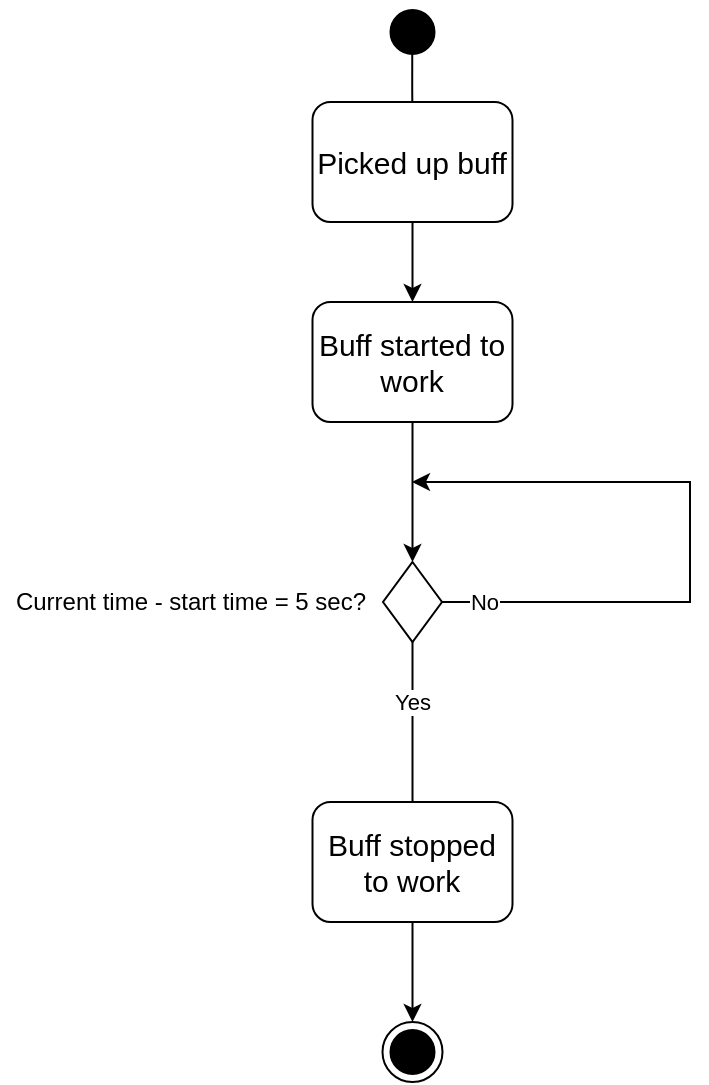 <mxfile version="14.0.1" type="device"><diagram name="Page-1" id="0783ab3e-0a74-02c8-0abd-f7b4e66b4bec"><mxGraphModel dx="1221" dy="1821" grid="1" gridSize="10" guides="1" tooltips="1" connect="1" arrows="1" fold="1" page="1" pageScale="1" pageWidth="850" pageHeight="1100" background="#ffffff" math="0" shadow="0"><root><mxCell id="0"/><mxCell id="1" parent="0"/><mxCell id="2jewNt7u4O6NCMeyscm1-2" value="" style="ellipse;html=1;shape=endState;fillColor=#000000;labelBackgroundColor=none;fontSize=14;fontColor=#000000;" parent="1" vertex="1"><mxGeometry x="306.25" y="440" width="30" height="30" as="geometry"/></mxCell><mxCell id="2jewNt7u4O6NCMeyscm1-3" value="" style="ellipse;html=1;shape=startState;fillColor=#000000;labelBackgroundColor=none;fontSize=14;fontColor=#000000;" parent="1" vertex="1"><mxGeometry x="306.25" y="-70" width="30" height="30" as="geometry"/></mxCell><mxCell id="2jewNt7u4O6NCMeyscm1-4" value="" style="edgeStyle=orthogonalEdgeStyle;html=1;verticalAlign=bottom;endArrow=open;endSize=8;fontSize=14;fontColor=#000000;exitX=0.496;exitY=0.802;exitDx=0;exitDy=0;exitPerimeter=0;" parent="1" source="2jewNt7u4O6NCMeyscm1-3" edge="1"><mxGeometry relative="1" as="geometry"><mxPoint x="321.25" y="-10" as="targetPoint"/></mxGeometry></mxCell><mxCell id="kHTxdyQi72PBqAIK17de-4" style="edgeStyle=orthogonalEdgeStyle;rounded=0;orthogonalLoop=1;jettySize=auto;html=1;entryX=0.5;entryY=0;entryDx=0;entryDy=0;" edge="1" parent="1" source="2jewNt7u4O6NCMeyscm1-5" target="kHTxdyQi72PBqAIK17de-2"><mxGeometry relative="1" as="geometry"/></mxCell><mxCell id="2jewNt7u4O6NCMeyscm1-5" value="&lt;font style=&quot;font-size: 15px&quot;&gt;Picked up buff&lt;/font&gt;" style="rounded=1;whiteSpace=wrap;html=1;labelBackgroundColor=none;strokeColor=#000000;fontSize=15;fontColor=#000000;" parent="1" vertex="1"><mxGeometry x="271.25" y="-20" width="100" height="60" as="geometry"/></mxCell><mxCell id="JWXYyAuxbb1Glua27L-h-6" value="Yes" style="edgeStyle=orthogonalEdgeStyle;rounded=0;orthogonalLoop=1;jettySize=auto;html=1;entryX=0.5;entryY=0;entryDx=0;entryDy=0;" parent="1" source="2jewNt7u4O6NCMeyscm1-27" target="JWXYyAuxbb1Glua27L-h-10" edge="1"><mxGeometry x="-0.4" relative="1" as="geometry"><mxPoint x="150" y="380" as="targetPoint"/><Array as="points"><mxPoint x="321" y="340"/><mxPoint x="321" y="340"/></Array><mxPoint as="offset"/></mxGeometry></mxCell><mxCell id="JWXYyAuxbb1Glua27L-h-7" style="edgeStyle=orthogonalEdgeStyle;rounded=0;orthogonalLoop=1;jettySize=auto;html=1;exitX=1;exitY=0.5;exitDx=0;exitDy=0;" parent="1" source="2jewNt7u4O6NCMeyscm1-27" edge="1"><mxGeometry relative="1" as="geometry"><mxPoint x="321" y="170" as="targetPoint"/><Array as="points"><mxPoint x="460" y="230"/></Array></mxGeometry></mxCell><mxCell id="JWXYyAuxbb1Glua27L-h-12" value="No" style="edgeLabel;html=1;align=center;verticalAlign=middle;resizable=0;points=[];" parent="JWXYyAuxbb1Glua27L-h-7" vertex="1" connectable="0"><mxGeometry x="-0.873" relative="1" as="geometry"><mxPoint as="offset"/></mxGeometry></mxCell><mxCell id="2jewNt7u4O6NCMeyscm1-27" value="" style="rhombus;whiteSpace=wrap;html=1;labelBackgroundColor=none;strokeColor=#000000;strokeWidth=1;fontSize=14;fontColor=#000000;" parent="1" vertex="1"><mxGeometry x="306.5" y="210" width="29.5" height="40" as="geometry"/></mxCell><mxCell id="JWXYyAuxbb1Glua27L-h-5" value="Current time - start time = 5 sec?" style="text;html=1;align=center;verticalAlign=middle;resizable=0;points=[];autosize=1;" parent="1" vertex="1"><mxGeometry x="115" y="220" width="190" height="20" as="geometry"/></mxCell><mxCell id="kHTxdyQi72PBqAIK17de-3" style="edgeStyle=orthogonalEdgeStyle;rounded=0;orthogonalLoop=1;jettySize=auto;html=1;entryX=0.5;entryY=0;entryDx=0;entryDy=0;" edge="1" parent="1" source="JWXYyAuxbb1Glua27L-h-10" target="2jewNt7u4O6NCMeyscm1-2"><mxGeometry relative="1" as="geometry"/></mxCell><mxCell id="JWXYyAuxbb1Glua27L-h-10" value="&lt;font style=&quot;font-size: 15px&quot;&gt;Buff stopped to work&lt;/font&gt;" style="rounded=1;whiteSpace=wrap;html=1;labelBackgroundColor=none;strokeColor=#000000;fontSize=15;fontColor=#000000;" parent="1" vertex="1"><mxGeometry x="271.25" y="330" width="100" height="60" as="geometry"/></mxCell><mxCell id="kHTxdyQi72PBqAIK17de-5" style="edgeStyle=orthogonalEdgeStyle;rounded=0;orthogonalLoop=1;jettySize=auto;html=1;exitX=0.5;exitY=1;exitDx=0;exitDy=0;entryX=0.5;entryY=0;entryDx=0;entryDy=0;" edge="1" parent="1" source="kHTxdyQi72PBqAIK17de-2" target="2jewNt7u4O6NCMeyscm1-27"><mxGeometry relative="1" as="geometry"/></mxCell><mxCell id="kHTxdyQi72PBqAIK17de-2" value="&lt;font style=&quot;font-size: 15px&quot;&gt;Buff started to work&lt;/font&gt;" style="rounded=1;whiteSpace=wrap;html=1;labelBackgroundColor=none;strokeColor=#000000;fontSize=15;fontColor=#000000;" vertex="1" parent="1"><mxGeometry x="271.25" y="80" width="100" height="60" as="geometry"/></mxCell></root></mxGraphModel></diagram></mxfile>